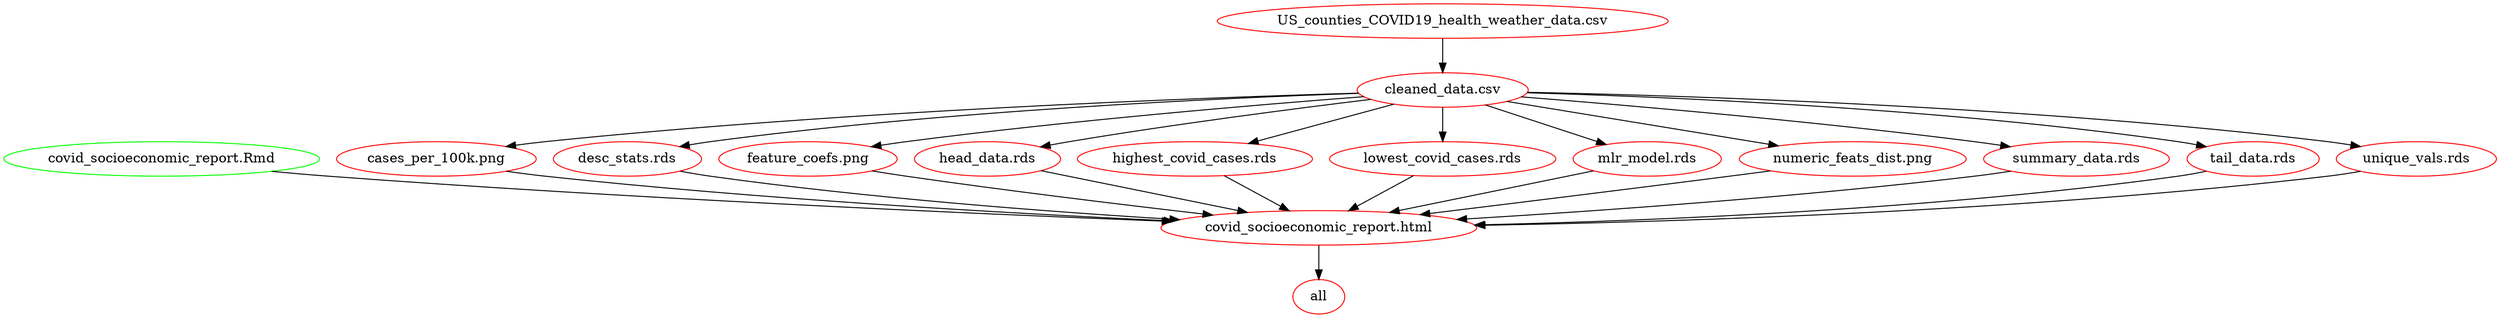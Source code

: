 digraph G {
n2[label="all", color="red"];
n6[label="cleaned_data.csv", color="red"];
n7[label="US_counties_COVID19_health_weather_data.csv", color="red"];
n4[label="covid_socioeconomic_report.Rmd", color="green"];
n3[label="covid_socioeconomic_report.html", color="red"];
n15[label="cases_per_100k.png", color="red"];
n5[label="desc_stats.rds", color="red"];
n16[label="feature_coefs.png", color="red"];
n9[label="head_data.rds", color="red"];
n12[label="highest_covid_cases.rds", color="red"];
n13[label="lowest_covid_cases.rds", color="red"];
n17[label="mlr_model.rds", color="red"];
n14[label="numeric_feats_dist.png", color="red"];
n8[label="summary_data.rds", color="red"];
n10[label="tail_data.rds", color="red"];
n11[label="unique_vals.rds", color="red"];
n3 -> n2 ; 
n7 -> n6 ; 
n4 -> n3 ; 
n15 -> n3 ; 
n5 -> n3 ; 
n16 -> n3 ; 
n9 -> n3 ; 
n12 -> n3 ; 
n13 -> n3 ; 
n17 -> n3 ; 
n14 -> n3 ; 
n8 -> n3 ; 
n10 -> n3 ; 
n11 -> n3 ; 
n6 -> n15 ; 
n6 -> n5 ; 
n6 -> n16 ; 
n6 -> n9 ; 
n6 -> n12 ; 
n6 -> n13 ; 
n6 -> n17 ; 
n6 -> n14 ; 
n6 -> n8 ; 
n6 -> n10 ; 
n6 -> n11 ; 
}
